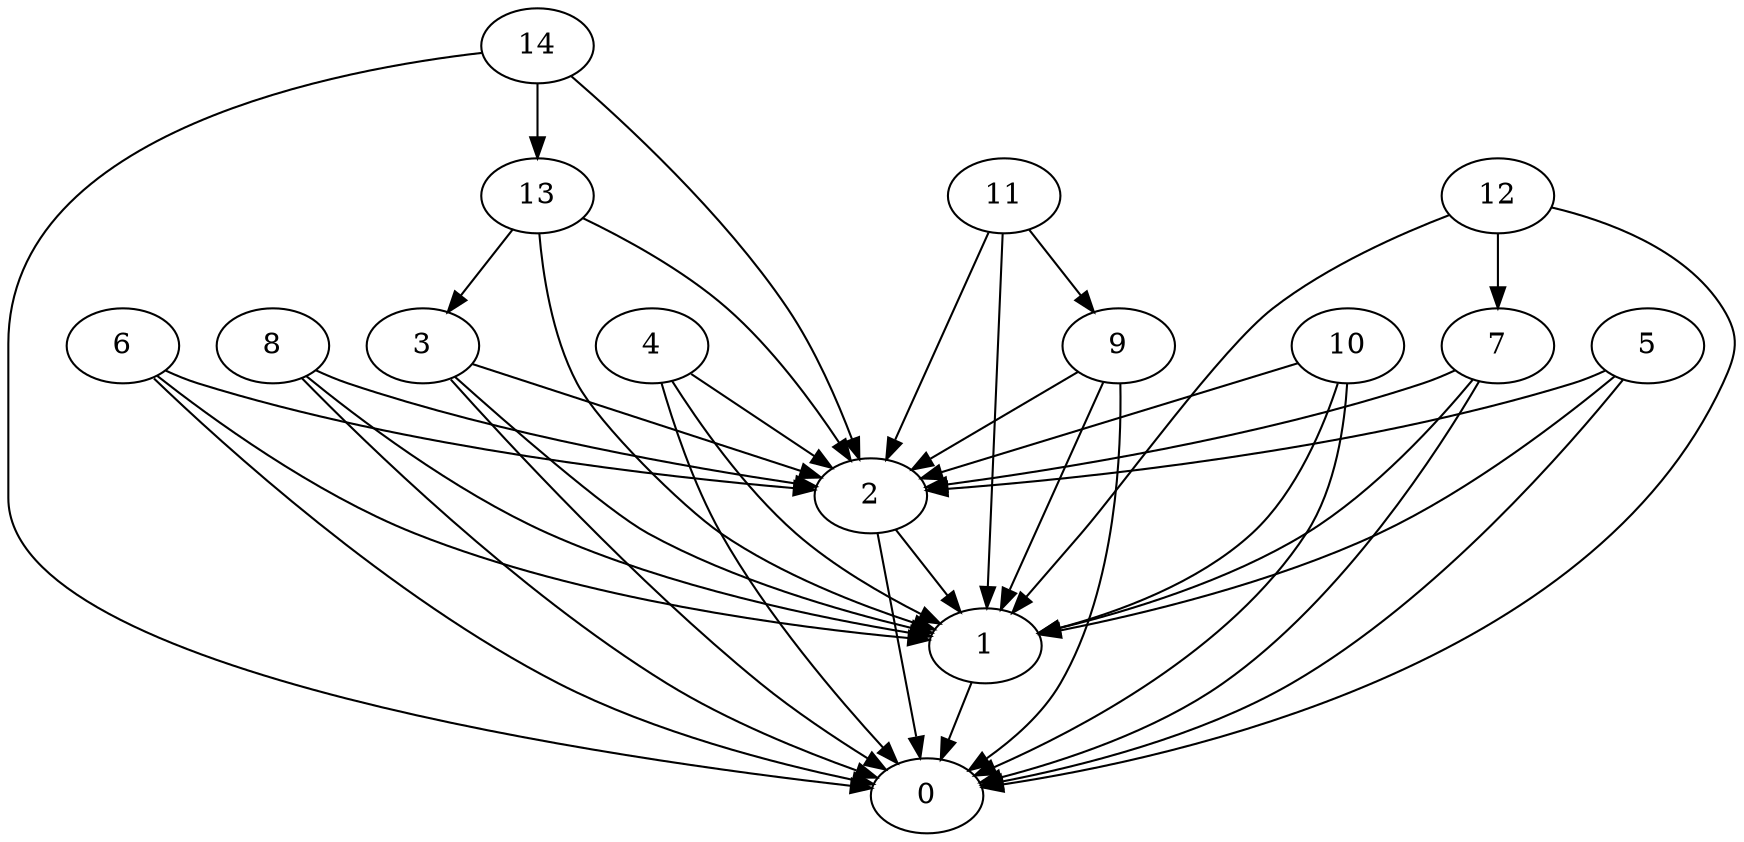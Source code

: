 /* Created by igraph 0.6.5 */
digraph {
  0;
  1;
  2;
  3;
  4;
  5;
  6;
  7;
  8;
  9;
  10;
  11;
  12;
  13;
  14;

  1 -> 0;
  2 -> 0;
  2 -> 1;
  3 -> 0;
  3 -> 1;
  3 -> 2;
  4 -> 0;
  4 -> 1;
  4 -> 2;
  5 -> 2;
  5 -> 0;
  5 -> 1;
  6 -> 1;
  6 -> 0;
  6 -> 2;
  7 -> 1;
  7 -> 0;
  7 -> 2;
  8 -> 0;
  8 -> 1;
  8 -> 2;
  9 -> 0;
  9 -> 1;
  9 -> 2;
  10 -> 1;
  10 -> 0;
  10 -> 2;
  11 -> 1;
  11 -> 2;
  11 -> 9;
  12 -> 1;
  12 -> 7;
  12 -> 0;
  13 -> 2;
  13 -> 1;
  13 -> 3;
  14 -> 0;
  14 -> 13;
  14 -> 2;
}
